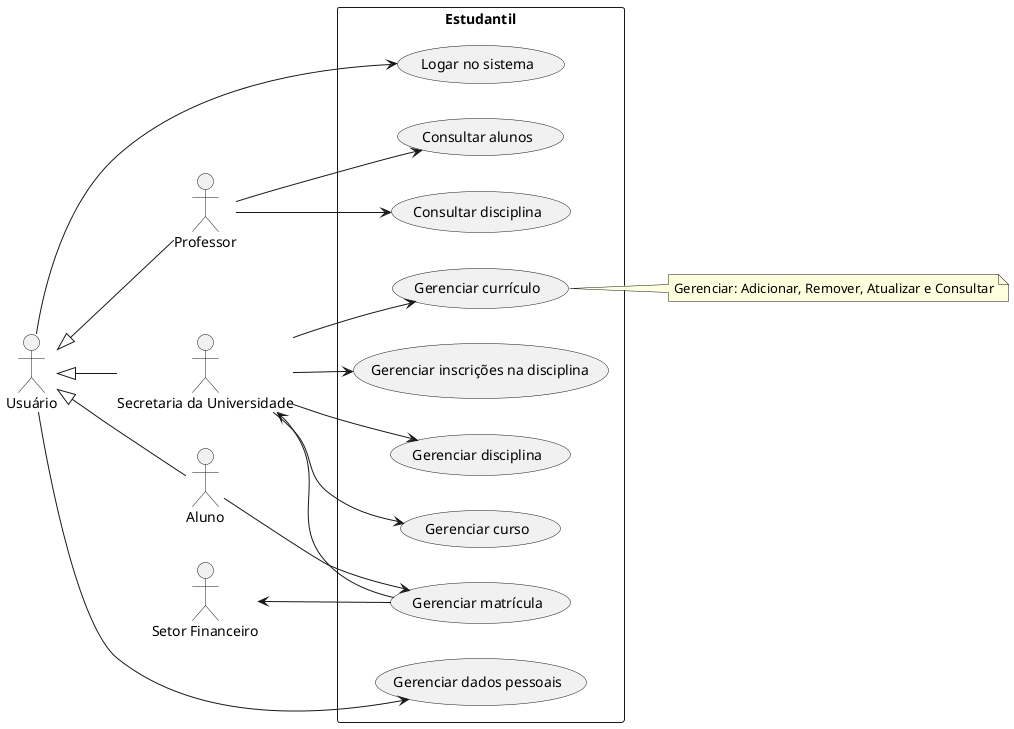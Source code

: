 @startuml

left to right direction

actor "Usuário" as User
actor Aluno as A
actor Professor as P
actor "Secretaria da Universidade" as SU
actor "Setor Financeiro" as F

rectangle Estudantil {
usecase "Gerenciar currículo" as UC1
usecase "Gerenciar matrícula" as UC2
usecase "Consultar disciplina" as UC3
usecase "Gerenciar disciplina" as UC4
usecase "Gerenciar curso" as UC5
usecase "Gerenciar inscrições na disciplina" as UC6
usecase "Consultar alunos" as UC7
usecase "Gerenciar dados pessoais" as UC8
usecase "Logar no sistema" as UC9
}

User <|-- A
User <|-- P
User <|-- SU

User --> UC8
User --> UC9

SU --> UC1
SU --> UC4
SU --> UC5
SU --> UC6

A --> UC2
SU <-- UC2
F <-- UC2

P --> UC7
P --> UC3

note right of UC1
    Gerenciar: Adicionar, Remover, Atualizar e Consultar
end note

@enduml